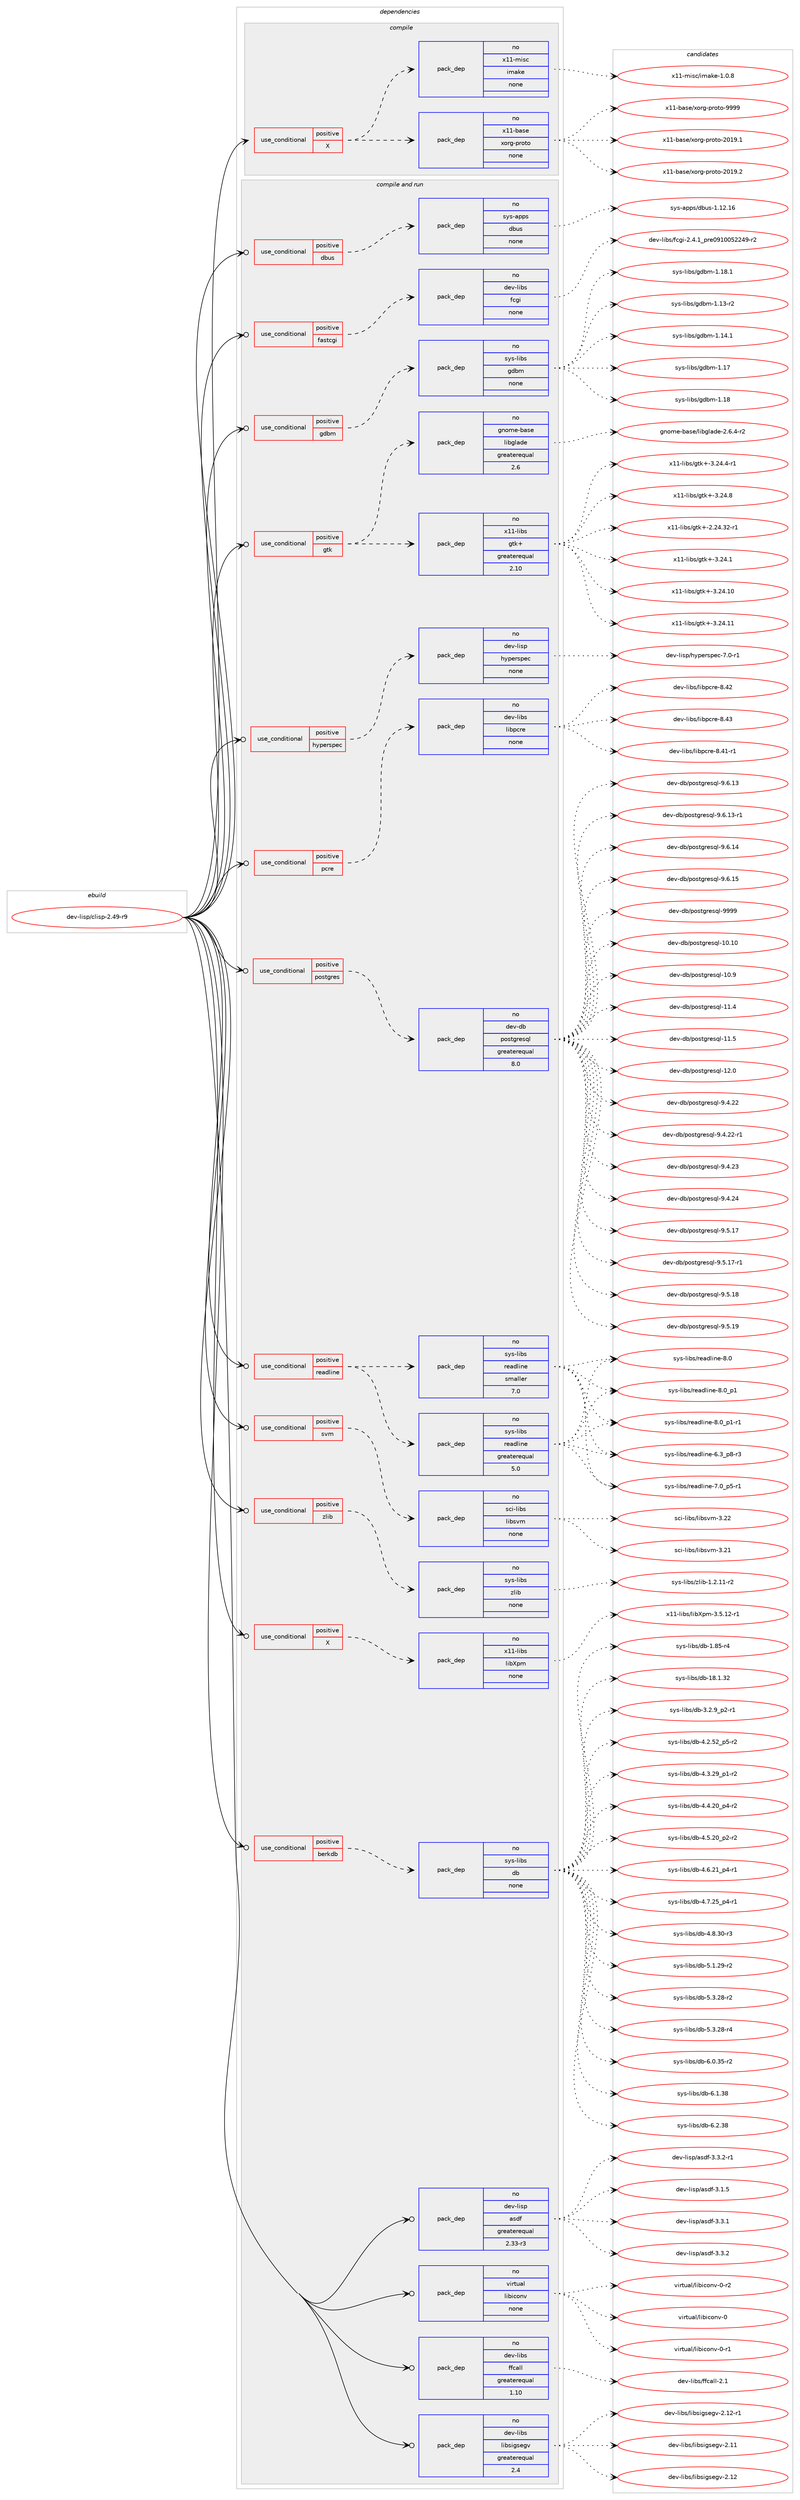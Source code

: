 digraph prolog {

# *************
# Graph options
# *************

newrank=true;
concentrate=true;
compound=true;
graph [rankdir=LR,fontname=Helvetica,fontsize=10,ranksep=1.5];#, ranksep=2.5, nodesep=0.2];
edge  [arrowhead=vee];
node  [fontname=Helvetica,fontsize=10];

# **********
# The ebuild
# **********

subgraph cluster_leftcol {
color=gray;
rank=same;
label=<<i>ebuild</i>>;
id [label="dev-lisp/clisp-2.49-r9", color=red, width=4, href="../dev-lisp/clisp-2.49-r9.svg"];
}

# ****************
# The dependencies
# ****************

subgraph cluster_midcol {
color=gray;
label=<<i>dependencies</i>>;
subgraph cluster_compile {
fillcolor="#eeeeee";
style=filled;
label=<<i>compile</i>>;
subgraph cond132875 {
dependency570055 [label=<<TABLE BORDER="0" CELLBORDER="1" CELLSPACING="0" CELLPADDING="4"><TR><TD ROWSPAN="3" CELLPADDING="10">use_conditional</TD></TR><TR><TD>positive</TD></TR><TR><TD>X</TD></TR></TABLE>>, shape=none, color=red];
subgraph pack425568 {
dependency570056 [label=<<TABLE BORDER="0" CELLBORDER="1" CELLSPACING="0" CELLPADDING="4" WIDTH="220"><TR><TD ROWSPAN="6" CELLPADDING="30">pack_dep</TD></TR><TR><TD WIDTH="110">no</TD></TR><TR><TD>x11-base</TD></TR><TR><TD>xorg-proto</TD></TR><TR><TD>none</TD></TR><TR><TD></TD></TR></TABLE>>, shape=none, color=blue];
}
dependency570055:e -> dependency570056:w [weight=20,style="dashed",arrowhead="vee"];
subgraph pack425569 {
dependency570057 [label=<<TABLE BORDER="0" CELLBORDER="1" CELLSPACING="0" CELLPADDING="4" WIDTH="220"><TR><TD ROWSPAN="6" CELLPADDING="30">pack_dep</TD></TR><TR><TD WIDTH="110">no</TD></TR><TR><TD>x11-misc</TD></TR><TR><TD>imake</TD></TR><TR><TD>none</TD></TR><TR><TD></TD></TR></TABLE>>, shape=none, color=blue];
}
dependency570055:e -> dependency570057:w [weight=20,style="dashed",arrowhead="vee"];
}
id:e -> dependency570055:w [weight=20,style="solid",arrowhead="vee"];
}
subgraph cluster_compileandrun {
fillcolor="#eeeeee";
style=filled;
label=<<i>compile and run</i>>;
subgraph cond132876 {
dependency570058 [label=<<TABLE BORDER="0" CELLBORDER="1" CELLSPACING="0" CELLPADDING="4"><TR><TD ROWSPAN="3" CELLPADDING="10">use_conditional</TD></TR><TR><TD>positive</TD></TR><TR><TD>X</TD></TR></TABLE>>, shape=none, color=red];
subgraph pack425570 {
dependency570059 [label=<<TABLE BORDER="0" CELLBORDER="1" CELLSPACING="0" CELLPADDING="4" WIDTH="220"><TR><TD ROWSPAN="6" CELLPADDING="30">pack_dep</TD></TR><TR><TD WIDTH="110">no</TD></TR><TR><TD>x11-libs</TD></TR><TR><TD>libXpm</TD></TR><TR><TD>none</TD></TR><TR><TD></TD></TR></TABLE>>, shape=none, color=blue];
}
dependency570058:e -> dependency570059:w [weight=20,style="dashed",arrowhead="vee"];
}
id:e -> dependency570058:w [weight=20,style="solid",arrowhead="odotvee"];
subgraph cond132877 {
dependency570060 [label=<<TABLE BORDER="0" CELLBORDER="1" CELLSPACING="0" CELLPADDING="4"><TR><TD ROWSPAN="3" CELLPADDING="10">use_conditional</TD></TR><TR><TD>positive</TD></TR><TR><TD>berkdb</TD></TR></TABLE>>, shape=none, color=red];
subgraph pack425571 {
dependency570061 [label=<<TABLE BORDER="0" CELLBORDER="1" CELLSPACING="0" CELLPADDING="4" WIDTH="220"><TR><TD ROWSPAN="6" CELLPADDING="30">pack_dep</TD></TR><TR><TD WIDTH="110">no</TD></TR><TR><TD>sys-libs</TD></TR><TR><TD>db</TD></TR><TR><TD>none</TD></TR><TR><TD></TD></TR></TABLE>>, shape=none, color=blue];
}
dependency570060:e -> dependency570061:w [weight=20,style="dashed",arrowhead="vee"];
}
id:e -> dependency570060:w [weight=20,style="solid",arrowhead="odotvee"];
subgraph cond132878 {
dependency570062 [label=<<TABLE BORDER="0" CELLBORDER="1" CELLSPACING="0" CELLPADDING="4"><TR><TD ROWSPAN="3" CELLPADDING="10">use_conditional</TD></TR><TR><TD>positive</TD></TR><TR><TD>dbus</TD></TR></TABLE>>, shape=none, color=red];
subgraph pack425572 {
dependency570063 [label=<<TABLE BORDER="0" CELLBORDER="1" CELLSPACING="0" CELLPADDING="4" WIDTH="220"><TR><TD ROWSPAN="6" CELLPADDING="30">pack_dep</TD></TR><TR><TD WIDTH="110">no</TD></TR><TR><TD>sys-apps</TD></TR><TR><TD>dbus</TD></TR><TR><TD>none</TD></TR><TR><TD></TD></TR></TABLE>>, shape=none, color=blue];
}
dependency570062:e -> dependency570063:w [weight=20,style="dashed",arrowhead="vee"];
}
id:e -> dependency570062:w [weight=20,style="solid",arrowhead="odotvee"];
subgraph cond132879 {
dependency570064 [label=<<TABLE BORDER="0" CELLBORDER="1" CELLSPACING="0" CELLPADDING="4"><TR><TD ROWSPAN="3" CELLPADDING="10">use_conditional</TD></TR><TR><TD>positive</TD></TR><TR><TD>fastcgi</TD></TR></TABLE>>, shape=none, color=red];
subgraph pack425573 {
dependency570065 [label=<<TABLE BORDER="0" CELLBORDER="1" CELLSPACING="0" CELLPADDING="4" WIDTH="220"><TR><TD ROWSPAN="6" CELLPADDING="30">pack_dep</TD></TR><TR><TD WIDTH="110">no</TD></TR><TR><TD>dev-libs</TD></TR><TR><TD>fcgi</TD></TR><TR><TD>none</TD></TR><TR><TD></TD></TR></TABLE>>, shape=none, color=blue];
}
dependency570064:e -> dependency570065:w [weight=20,style="dashed",arrowhead="vee"];
}
id:e -> dependency570064:w [weight=20,style="solid",arrowhead="odotvee"];
subgraph cond132880 {
dependency570066 [label=<<TABLE BORDER="0" CELLBORDER="1" CELLSPACING="0" CELLPADDING="4"><TR><TD ROWSPAN="3" CELLPADDING="10">use_conditional</TD></TR><TR><TD>positive</TD></TR><TR><TD>gdbm</TD></TR></TABLE>>, shape=none, color=red];
subgraph pack425574 {
dependency570067 [label=<<TABLE BORDER="0" CELLBORDER="1" CELLSPACING="0" CELLPADDING="4" WIDTH="220"><TR><TD ROWSPAN="6" CELLPADDING="30">pack_dep</TD></TR><TR><TD WIDTH="110">no</TD></TR><TR><TD>sys-libs</TD></TR><TR><TD>gdbm</TD></TR><TR><TD>none</TD></TR><TR><TD></TD></TR></TABLE>>, shape=none, color=blue];
}
dependency570066:e -> dependency570067:w [weight=20,style="dashed",arrowhead="vee"];
}
id:e -> dependency570066:w [weight=20,style="solid",arrowhead="odotvee"];
subgraph cond132881 {
dependency570068 [label=<<TABLE BORDER="0" CELLBORDER="1" CELLSPACING="0" CELLPADDING="4"><TR><TD ROWSPAN="3" CELLPADDING="10">use_conditional</TD></TR><TR><TD>positive</TD></TR><TR><TD>gtk</TD></TR></TABLE>>, shape=none, color=red];
subgraph pack425575 {
dependency570069 [label=<<TABLE BORDER="0" CELLBORDER="1" CELLSPACING="0" CELLPADDING="4" WIDTH="220"><TR><TD ROWSPAN="6" CELLPADDING="30">pack_dep</TD></TR><TR><TD WIDTH="110">no</TD></TR><TR><TD>x11-libs</TD></TR><TR><TD>gtk+</TD></TR><TR><TD>greaterequal</TD></TR><TR><TD>2.10</TD></TR></TABLE>>, shape=none, color=blue];
}
dependency570068:e -> dependency570069:w [weight=20,style="dashed",arrowhead="vee"];
subgraph pack425576 {
dependency570070 [label=<<TABLE BORDER="0" CELLBORDER="1" CELLSPACING="0" CELLPADDING="4" WIDTH="220"><TR><TD ROWSPAN="6" CELLPADDING="30">pack_dep</TD></TR><TR><TD WIDTH="110">no</TD></TR><TR><TD>gnome-base</TD></TR><TR><TD>libglade</TD></TR><TR><TD>greaterequal</TD></TR><TR><TD>2.6</TD></TR></TABLE>>, shape=none, color=blue];
}
dependency570068:e -> dependency570070:w [weight=20,style="dashed",arrowhead="vee"];
}
id:e -> dependency570068:w [weight=20,style="solid",arrowhead="odotvee"];
subgraph cond132882 {
dependency570071 [label=<<TABLE BORDER="0" CELLBORDER="1" CELLSPACING="0" CELLPADDING="4"><TR><TD ROWSPAN="3" CELLPADDING="10">use_conditional</TD></TR><TR><TD>positive</TD></TR><TR><TD>hyperspec</TD></TR></TABLE>>, shape=none, color=red];
subgraph pack425577 {
dependency570072 [label=<<TABLE BORDER="0" CELLBORDER="1" CELLSPACING="0" CELLPADDING="4" WIDTH="220"><TR><TD ROWSPAN="6" CELLPADDING="30">pack_dep</TD></TR><TR><TD WIDTH="110">no</TD></TR><TR><TD>dev-lisp</TD></TR><TR><TD>hyperspec</TD></TR><TR><TD>none</TD></TR><TR><TD></TD></TR></TABLE>>, shape=none, color=blue];
}
dependency570071:e -> dependency570072:w [weight=20,style="dashed",arrowhead="vee"];
}
id:e -> dependency570071:w [weight=20,style="solid",arrowhead="odotvee"];
subgraph cond132883 {
dependency570073 [label=<<TABLE BORDER="0" CELLBORDER="1" CELLSPACING="0" CELLPADDING="4"><TR><TD ROWSPAN="3" CELLPADDING="10">use_conditional</TD></TR><TR><TD>positive</TD></TR><TR><TD>pcre</TD></TR></TABLE>>, shape=none, color=red];
subgraph pack425578 {
dependency570074 [label=<<TABLE BORDER="0" CELLBORDER="1" CELLSPACING="0" CELLPADDING="4" WIDTH="220"><TR><TD ROWSPAN="6" CELLPADDING="30">pack_dep</TD></TR><TR><TD WIDTH="110">no</TD></TR><TR><TD>dev-libs</TD></TR><TR><TD>libpcre</TD></TR><TR><TD>none</TD></TR><TR><TD></TD></TR></TABLE>>, shape=none, color=blue];
}
dependency570073:e -> dependency570074:w [weight=20,style="dashed",arrowhead="vee"];
}
id:e -> dependency570073:w [weight=20,style="solid",arrowhead="odotvee"];
subgraph cond132884 {
dependency570075 [label=<<TABLE BORDER="0" CELLBORDER="1" CELLSPACING="0" CELLPADDING="4"><TR><TD ROWSPAN="3" CELLPADDING="10">use_conditional</TD></TR><TR><TD>positive</TD></TR><TR><TD>postgres</TD></TR></TABLE>>, shape=none, color=red];
subgraph pack425579 {
dependency570076 [label=<<TABLE BORDER="0" CELLBORDER="1" CELLSPACING="0" CELLPADDING="4" WIDTH="220"><TR><TD ROWSPAN="6" CELLPADDING="30">pack_dep</TD></TR><TR><TD WIDTH="110">no</TD></TR><TR><TD>dev-db</TD></TR><TR><TD>postgresql</TD></TR><TR><TD>greaterequal</TD></TR><TR><TD>8.0</TD></TR></TABLE>>, shape=none, color=blue];
}
dependency570075:e -> dependency570076:w [weight=20,style="dashed",arrowhead="vee"];
}
id:e -> dependency570075:w [weight=20,style="solid",arrowhead="odotvee"];
subgraph cond132885 {
dependency570077 [label=<<TABLE BORDER="0" CELLBORDER="1" CELLSPACING="0" CELLPADDING="4"><TR><TD ROWSPAN="3" CELLPADDING="10">use_conditional</TD></TR><TR><TD>positive</TD></TR><TR><TD>readline</TD></TR></TABLE>>, shape=none, color=red];
subgraph pack425580 {
dependency570078 [label=<<TABLE BORDER="0" CELLBORDER="1" CELLSPACING="0" CELLPADDING="4" WIDTH="220"><TR><TD ROWSPAN="6" CELLPADDING="30">pack_dep</TD></TR><TR><TD WIDTH="110">no</TD></TR><TR><TD>sys-libs</TD></TR><TR><TD>readline</TD></TR><TR><TD>greaterequal</TD></TR><TR><TD>5.0</TD></TR></TABLE>>, shape=none, color=blue];
}
dependency570077:e -> dependency570078:w [weight=20,style="dashed",arrowhead="vee"];
subgraph pack425581 {
dependency570079 [label=<<TABLE BORDER="0" CELLBORDER="1" CELLSPACING="0" CELLPADDING="4" WIDTH="220"><TR><TD ROWSPAN="6" CELLPADDING="30">pack_dep</TD></TR><TR><TD WIDTH="110">no</TD></TR><TR><TD>sys-libs</TD></TR><TR><TD>readline</TD></TR><TR><TD>smaller</TD></TR><TR><TD>7.0</TD></TR></TABLE>>, shape=none, color=blue];
}
dependency570077:e -> dependency570079:w [weight=20,style="dashed",arrowhead="vee"];
}
id:e -> dependency570077:w [weight=20,style="solid",arrowhead="odotvee"];
subgraph cond132886 {
dependency570080 [label=<<TABLE BORDER="0" CELLBORDER="1" CELLSPACING="0" CELLPADDING="4"><TR><TD ROWSPAN="3" CELLPADDING="10">use_conditional</TD></TR><TR><TD>positive</TD></TR><TR><TD>svm</TD></TR></TABLE>>, shape=none, color=red];
subgraph pack425582 {
dependency570081 [label=<<TABLE BORDER="0" CELLBORDER="1" CELLSPACING="0" CELLPADDING="4" WIDTH="220"><TR><TD ROWSPAN="6" CELLPADDING="30">pack_dep</TD></TR><TR><TD WIDTH="110">no</TD></TR><TR><TD>sci-libs</TD></TR><TR><TD>libsvm</TD></TR><TR><TD>none</TD></TR><TR><TD></TD></TR></TABLE>>, shape=none, color=blue];
}
dependency570080:e -> dependency570081:w [weight=20,style="dashed",arrowhead="vee"];
}
id:e -> dependency570080:w [weight=20,style="solid",arrowhead="odotvee"];
subgraph cond132887 {
dependency570082 [label=<<TABLE BORDER="0" CELLBORDER="1" CELLSPACING="0" CELLPADDING="4"><TR><TD ROWSPAN="3" CELLPADDING="10">use_conditional</TD></TR><TR><TD>positive</TD></TR><TR><TD>zlib</TD></TR></TABLE>>, shape=none, color=red];
subgraph pack425583 {
dependency570083 [label=<<TABLE BORDER="0" CELLBORDER="1" CELLSPACING="0" CELLPADDING="4" WIDTH="220"><TR><TD ROWSPAN="6" CELLPADDING="30">pack_dep</TD></TR><TR><TD WIDTH="110">no</TD></TR><TR><TD>sys-libs</TD></TR><TR><TD>zlib</TD></TR><TR><TD>none</TD></TR><TR><TD></TD></TR></TABLE>>, shape=none, color=blue];
}
dependency570082:e -> dependency570083:w [weight=20,style="dashed",arrowhead="vee"];
}
id:e -> dependency570082:w [weight=20,style="solid",arrowhead="odotvee"];
subgraph pack425584 {
dependency570084 [label=<<TABLE BORDER="0" CELLBORDER="1" CELLSPACING="0" CELLPADDING="4" WIDTH="220"><TR><TD ROWSPAN="6" CELLPADDING="30">pack_dep</TD></TR><TR><TD WIDTH="110">no</TD></TR><TR><TD>dev-libs</TD></TR><TR><TD>ffcall</TD></TR><TR><TD>greaterequal</TD></TR><TR><TD>1.10</TD></TR></TABLE>>, shape=none, color=blue];
}
id:e -> dependency570084:w [weight=20,style="solid",arrowhead="odotvee"];
subgraph pack425585 {
dependency570085 [label=<<TABLE BORDER="0" CELLBORDER="1" CELLSPACING="0" CELLPADDING="4" WIDTH="220"><TR><TD ROWSPAN="6" CELLPADDING="30">pack_dep</TD></TR><TR><TD WIDTH="110">no</TD></TR><TR><TD>dev-libs</TD></TR><TR><TD>libsigsegv</TD></TR><TR><TD>greaterequal</TD></TR><TR><TD>2.4</TD></TR></TABLE>>, shape=none, color=blue];
}
id:e -> dependency570085:w [weight=20,style="solid",arrowhead="odotvee"];
subgraph pack425586 {
dependency570086 [label=<<TABLE BORDER="0" CELLBORDER="1" CELLSPACING="0" CELLPADDING="4" WIDTH="220"><TR><TD ROWSPAN="6" CELLPADDING="30">pack_dep</TD></TR><TR><TD WIDTH="110">no</TD></TR><TR><TD>dev-lisp</TD></TR><TR><TD>asdf</TD></TR><TR><TD>greaterequal</TD></TR><TR><TD>2.33-r3</TD></TR></TABLE>>, shape=none, color=blue];
}
id:e -> dependency570086:w [weight=20,style="solid",arrowhead="odotvee"];
subgraph pack425587 {
dependency570087 [label=<<TABLE BORDER="0" CELLBORDER="1" CELLSPACING="0" CELLPADDING="4" WIDTH="220"><TR><TD ROWSPAN="6" CELLPADDING="30">pack_dep</TD></TR><TR><TD WIDTH="110">no</TD></TR><TR><TD>virtual</TD></TR><TR><TD>libiconv</TD></TR><TR><TD>none</TD></TR><TR><TD></TD></TR></TABLE>>, shape=none, color=blue];
}
id:e -> dependency570087:w [weight=20,style="solid",arrowhead="odotvee"];
}
subgraph cluster_run {
fillcolor="#eeeeee";
style=filled;
label=<<i>run</i>>;
}
}

# **************
# The candidates
# **************

subgraph cluster_choices {
rank=same;
color=gray;
label=<<i>candidates</i>>;

subgraph choice425568 {
color=black;
nodesep=1;
choice1204949459897115101471201111141034511211411111611145504849574649 [label="x11-base/xorg-proto-2019.1", color=red, width=4,href="../x11-base/xorg-proto-2019.1.svg"];
choice1204949459897115101471201111141034511211411111611145504849574650 [label="x11-base/xorg-proto-2019.2", color=red, width=4,href="../x11-base/xorg-proto-2019.2.svg"];
choice120494945989711510147120111114103451121141111161114557575757 [label="x11-base/xorg-proto-9999", color=red, width=4,href="../x11-base/xorg-proto-9999.svg"];
dependency570056:e -> choice1204949459897115101471201111141034511211411111611145504849574649:w [style=dotted,weight="100"];
dependency570056:e -> choice1204949459897115101471201111141034511211411111611145504849574650:w [style=dotted,weight="100"];
dependency570056:e -> choice120494945989711510147120111114103451121141111161114557575757:w [style=dotted,weight="100"];
}
subgraph choice425569 {
color=black;
nodesep=1;
choice120494945109105115994710510997107101454946484656 [label="x11-misc/imake-1.0.8", color=red, width=4,href="../x11-misc/imake-1.0.8.svg"];
dependency570057:e -> choice120494945109105115994710510997107101454946484656:w [style=dotted,weight="100"];
}
subgraph choice425570 {
color=black;
nodesep=1;
choice12049494510810598115471081059888112109455146534649504511449 [label="x11-libs/libXpm-3.5.12-r1", color=red, width=4,href="../x11-libs/libXpm-3.5.12-r1.svg"];
dependency570059:e -> choice12049494510810598115471081059888112109455146534649504511449:w [style=dotted,weight="100"];
}
subgraph choice425571 {
color=black;
nodesep=1;
choice1151211154510810598115471009845494656534511452 [label="sys-libs/db-1.85-r4", color=red, width=4,href="../sys-libs/db-1.85-r4.svg"];
choice115121115451081059811547100984549564649465150 [label="sys-libs/db-18.1.32", color=red, width=4,href="../sys-libs/db-18.1.32.svg"];
choice1151211154510810598115471009845514650465795112504511449 [label="sys-libs/db-3.2.9_p2-r1", color=red, width=4,href="../sys-libs/db-3.2.9_p2-r1.svg"];
choice115121115451081059811547100984552465046535095112534511450 [label="sys-libs/db-4.2.52_p5-r2", color=red, width=4,href="../sys-libs/db-4.2.52_p5-r2.svg"];
choice115121115451081059811547100984552465146505795112494511450 [label="sys-libs/db-4.3.29_p1-r2", color=red, width=4,href="../sys-libs/db-4.3.29_p1-r2.svg"];
choice115121115451081059811547100984552465246504895112524511450 [label="sys-libs/db-4.4.20_p4-r2", color=red, width=4,href="../sys-libs/db-4.4.20_p4-r2.svg"];
choice115121115451081059811547100984552465346504895112504511450 [label="sys-libs/db-4.5.20_p2-r2", color=red, width=4,href="../sys-libs/db-4.5.20_p2-r2.svg"];
choice115121115451081059811547100984552465446504995112524511449 [label="sys-libs/db-4.6.21_p4-r1", color=red, width=4,href="../sys-libs/db-4.6.21_p4-r1.svg"];
choice115121115451081059811547100984552465546505395112524511449 [label="sys-libs/db-4.7.25_p4-r1", color=red, width=4,href="../sys-libs/db-4.7.25_p4-r1.svg"];
choice11512111545108105981154710098455246564651484511451 [label="sys-libs/db-4.8.30-r3", color=red, width=4,href="../sys-libs/db-4.8.30-r3.svg"];
choice11512111545108105981154710098455346494650574511450 [label="sys-libs/db-5.1.29-r2", color=red, width=4,href="../sys-libs/db-5.1.29-r2.svg"];
choice11512111545108105981154710098455346514650564511450 [label="sys-libs/db-5.3.28-r2", color=red, width=4,href="../sys-libs/db-5.3.28-r2.svg"];
choice11512111545108105981154710098455346514650564511452 [label="sys-libs/db-5.3.28-r4", color=red, width=4,href="../sys-libs/db-5.3.28-r4.svg"];
choice11512111545108105981154710098455446484651534511450 [label="sys-libs/db-6.0.35-r2", color=red, width=4,href="../sys-libs/db-6.0.35-r2.svg"];
choice1151211154510810598115471009845544649465156 [label="sys-libs/db-6.1.38", color=red, width=4,href="../sys-libs/db-6.1.38.svg"];
choice1151211154510810598115471009845544650465156 [label="sys-libs/db-6.2.38", color=red, width=4,href="../sys-libs/db-6.2.38.svg"];
dependency570061:e -> choice1151211154510810598115471009845494656534511452:w [style=dotted,weight="100"];
dependency570061:e -> choice115121115451081059811547100984549564649465150:w [style=dotted,weight="100"];
dependency570061:e -> choice1151211154510810598115471009845514650465795112504511449:w [style=dotted,weight="100"];
dependency570061:e -> choice115121115451081059811547100984552465046535095112534511450:w [style=dotted,weight="100"];
dependency570061:e -> choice115121115451081059811547100984552465146505795112494511450:w [style=dotted,weight="100"];
dependency570061:e -> choice115121115451081059811547100984552465246504895112524511450:w [style=dotted,weight="100"];
dependency570061:e -> choice115121115451081059811547100984552465346504895112504511450:w [style=dotted,weight="100"];
dependency570061:e -> choice115121115451081059811547100984552465446504995112524511449:w [style=dotted,weight="100"];
dependency570061:e -> choice115121115451081059811547100984552465546505395112524511449:w [style=dotted,weight="100"];
dependency570061:e -> choice11512111545108105981154710098455246564651484511451:w [style=dotted,weight="100"];
dependency570061:e -> choice11512111545108105981154710098455346494650574511450:w [style=dotted,weight="100"];
dependency570061:e -> choice11512111545108105981154710098455346514650564511450:w [style=dotted,weight="100"];
dependency570061:e -> choice11512111545108105981154710098455346514650564511452:w [style=dotted,weight="100"];
dependency570061:e -> choice11512111545108105981154710098455446484651534511450:w [style=dotted,weight="100"];
dependency570061:e -> choice1151211154510810598115471009845544649465156:w [style=dotted,weight="100"];
dependency570061:e -> choice1151211154510810598115471009845544650465156:w [style=dotted,weight="100"];
}
subgraph choice425572 {
color=black;
nodesep=1;
choice115121115459711211211547100981171154549464950464954 [label="sys-apps/dbus-1.12.16", color=red, width=4,href="../sys-apps/dbus-1.12.16.svg"];
dependency570063:e -> choice115121115459711211211547100981171154549464950464954:w [style=dotted,weight="100"];
}
subgraph choice425573 {
color=black;
nodesep=1;
choice1001011184510810598115471029910310545504652464995112114101485749484853505052574511450 [label="dev-libs/fcgi-2.4.1_pre0910052249-r2", color=red, width=4,href="../dev-libs/fcgi-2.4.1_pre0910052249-r2.svg"];
dependency570065:e -> choice1001011184510810598115471029910310545504652464995112114101485749484853505052574511450:w [style=dotted,weight="100"];
}
subgraph choice425574 {
color=black;
nodesep=1;
choice1151211154510810598115471031009810945494649514511450 [label="sys-libs/gdbm-1.13-r2", color=red, width=4,href="../sys-libs/gdbm-1.13-r2.svg"];
choice1151211154510810598115471031009810945494649524649 [label="sys-libs/gdbm-1.14.1", color=red, width=4,href="../sys-libs/gdbm-1.14.1.svg"];
choice115121115451081059811547103100981094549464955 [label="sys-libs/gdbm-1.17", color=red, width=4,href="../sys-libs/gdbm-1.17.svg"];
choice115121115451081059811547103100981094549464956 [label="sys-libs/gdbm-1.18", color=red, width=4,href="../sys-libs/gdbm-1.18.svg"];
choice1151211154510810598115471031009810945494649564649 [label="sys-libs/gdbm-1.18.1", color=red, width=4,href="../sys-libs/gdbm-1.18.1.svg"];
dependency570067:e -> choice1151211154510810598115471031009810945494649514511450:w [style=dotted,weight="100"];
dependency570067:e -> choice1151211154510810598115471031009810945494649524649:w [style=dotted,weight="100"];
dependency570067:e -> choice115121115451081059811547103100981094549464955:w [style=dotted,weight="100"];
dependency570067:e -> choice115121115451081059811547103100981094549464956:w [style=dotted,weight="100"];
dependency570067:e -> choice1151211154510810598115471031009810945494649564649:w [style=dotted,weight="100"];
}
subgraph choice425575 {
color=black;
nodesep=1;
choice12049494510810598115471031161074345504650524651504511449 [label="x11-libs/gtk+-2.24.32-r1", color=red, width=4,href="../x11-libs/gtk+-2.24.32-r1.svg"];
choice12049494510810598115471031161074345514650524649 [label="x11-libs/gtk+-3.24.1", color=red, width=4,href="../x11-libs/gtk+-3.24.1.svg"];
choice1204949451081059811547103116107434551465052464948 [label="x11-libs/gtk+-3.24.10", color=red, width=4,href="../x11-libs/gtk+-3.24.10.svg"];
choice1204949451081059811547103116107434551465052464949 [label="x11-libs/gtk+-3.24.11", color=red, width=4,href="../x11-libs/gtk+-3.24.11.svg"];
choice120494945108105981154710311610743455146505246524511449 [label="x11-libs/gtk+-3.24.4-r1", color=red, width=4,href="../x11-libs/gtk+-3.24.4-r1.svg"];
choice12049494510810598115471031161074345514650524656 [label="x11-libs/gtk+-3.24.8", color=red, width=4,href="../x11-libs/gtk+-3.24.8.svg"];
dependency570069:e -> choice12049494510810598115471031161074345504650524651504511449:w [style=dotted,weight="100"];
dependency570069:e -> choice12049494510810598115471031161074345514650524649:w [style=dotted,weight="100"];
dependency570069:e -> choice1204949451081059811547103116107434551465052464948:w [style=dotted,weight="100"];
dependency570069:e -> choice1204949451081059811547103116107434551465052464949:w [style=dotted,weight="100"];
dependency570069:e -> choice120494945108105981154710311610743455146505246524511449:w [style=dotted,weight="100"];
dependency570069:e -> choice12049494510810598115471031161074345514650524656:w [style=dotted,weight="100"];
}
subgraph choice425576 {
color=black;
nodesep=1;
choice1031101111091014598971151014710810598103108971001014550465446524511450 [label="gnome-base/libglade-2.6.4-r2", color=red, width=4,href="../gnome-base/libglade-2.6.4-r2.svg"];
dependency570070:e -> choice1031101111091014598971151014710810598103108971001014550465446524511450:w [style=dotted,weight="100"];
}
subgraph choice425577 {
color=black;
nodesep=1;
choice100101118451081051151124710412111210111411511210199455546484511449 [label="dev-lisp/hyperspec-7.0-r1", color=red, width=4,href="../dev-lisp/hyperspec-7.0-r1.svg"];
dependency570072:e -> choice100101118451081051151124710412111210111411511210199455546484511449:w [style=dotted,weight="100"];
}
subgraph choice425578 {
color=black;
nodesep=1;
choice100101118451081059811547108105981129911410145564652494511449 [label="dev-libs/libpcre-8.41-r1", color=red, width=4,href="../dev-libs/libpcre-8.41-r1.svg"];
choice10010111845108105981154710810598112991141014556465250 [label="dev-libs/libpcre-8.42", color=red, width=4,href="../dev-libs/libpcre-8.42.svg"];
choice10010111845108105981154710810598112991141014556465251 [label="dev-libs/libpcre-8.43", color=red, width=4,href="../dev-libs/libpcre-8.43.svg"];
dependency570074:e -> choice100101118451081059811547108105981129911410145564652494511449:w [style=dotted,weight="100"];
dependency570074:e -> choice10010111845108105981154710810598112991141014556465250:w [style=dotted,weight="100"];
dependency570074:e -> choice10010111845108105981154710810598112991141014556465251:w [style=dotted,weight="100"];
}
subgraph choice425579 {
color=black;
nodesep=1;
choice100101118451009847112111115116103114101115113108454948464948 [label="dev-db/postgresql-10.10", color=red, width=4,href="../dev-db/postgresql-10.10.svg"];
choice1001011184510098471121111151161031141011151131084549484657 [label="dev-db/postgresql-10.9", color=red, width=4,href="../dev-db/postgresql-10.9.svg"];
choice1001011184510098471121111151161031141011151131084549494652 [label="dev-db/postgresql-11.4", color=red, width=4,href="../dev-db/postgresql-11.4.svg"];
choice1001011184510098471121111151161031141011151131084549494653 [label="dev-db/postgresql-11.5", color=red, width=4,href="../dev-db/postgresql-11.5.svg"];
choice1001011184510098471121111151161031141011151131084549504648 [label="dev-db/postgresql-12.0", color=red, width=4,href="../dev-db/postgresql-12.0.svg"];
choice10010111845100984711211111511610311410111511310845574652465050 [label="dev-db/postgresql-9.4.22", color=red, width=4,href="../dev-db/postgresql-9.4.22.svg"];
choice100101118451009847112111115116103114101115113108455746524650504511449 [label="dev-db/postgresql-9.4.22-r1", color=red, width=4,href="../dev-db/postgresql-9.4.22-r1.svg"];
choice10010111845100984711211111511610311410111511310845574652465051 [label="dev-db/postgresql-9.4.23", color=red, width=4,href="../dev-db/postgresql-9.4.23.svg"];
choice10010111845100984711211111511610311410111511310845574652465052 [label="dev-db/postgresql-9.4.24", color=red, width=4,href="../dev-db/postgresql-9.4.24.svg"];
choice10010111845100984711211111511610311410111511310845574653464955 [label="dev-db/postgresql-9.5.17", color=red, width=4,href="../dev-db/postgresql-9.5.17.svg"];
choice100101118451009847112111115116103114101115113108455746534649554511449 [label="dev-db/postgresql-9.5.17-r1", color=red, width=4,href="../dev-db/postgresql-9.5.17-r1.svg"];
choice10010111845100984711211111511610311410111511310845574653464956 [label="dev-db/postgresql-9.5.18", color=red, width=4,href="../dev-db/postgresql-9.5.18.svg"];
choice10010111845100984711211111511610311410111511310845574653464957 [label="dev-db/postgresql-9.5.19", color=red, width=4,href="../dev-db/postgresql-9.5.19.svg"];
choice10010111845100984711211111511610311410111511310845574654464951 [label="dev-db/postgresql-9.6.13", color=red, width=4,href="../dev-db/postgresql-9.6.13.svg"];
choice100101118451009847112111115116103114101115113108455746544649514511449 [label="dev-db/postgresql-9.6.13-r1", color=red, width=4,href="../dev-db/postgresql-9.6.13-r1.svg"];
choice10010111845100984711211111511610311410111511310845574654464952 [label="dev-db/postgresql-9.6.14", color=red, width=4,href="../dev-db/postgresql-9.6.14.svg"];
choice10010111845100984711211111511610311410111511310845574654464953 [label="dev-db/postgresql-9.6.15", color=red, width=4,href="../dev-db/postgresql-9.6.15.svg"];
choice1001011184510098471121111151161031141011151131084557575757 [label="dev-db/postgresql-9999", color=red, width=4,href="../dev-db/postgresql-9999.svg"];
dependency570076:e -> choice100101118451009847112111115116103114101115113108454948464948:w [style=dotted,weight="100"];
dependency570076:e -> choice1001011184510098471121111151161031141011151131084549484657:w [style=dotted,weight="100"];
dependency570076:e -> choice1001011184510098471121111151161031141011151131084549494652:w [style=dotted,weight="100"];
dependency570076:e -> choice1001011184510098471121111151161031141011151131084549494653:w [style=dotted,weight="100"];
dependency570076:e -> choice1001011184510098471121111151161031141011151131084549504648:w [style=dotted,weight="100"];
dependency570076:e -> choice10010111845100984711211111511610311410111511310845574652465050:w [style=dotted,weight="100"];
dependency570076:e -> choice100101118451009847112111115116103114101115113108455746524650504511449:w [style=dotted,weight="100"];
dependency570076:e -> choice10010111845100984711211111511610311410111511310845574652465051:w [style=dotted,weight="100"];
dependency570076:e -> choice10010111845100984711211111511610311410111511310845574652465052:w [style=dotted,weight="100"];
dependency570076:e -> choice10010111845100984711211111511610311410111511310845574653464955:w [style=dotted,weight="100"];
dependency570076:e -> choice100101118451009847112111115116103114101115113108455746534649554511449:w [style=dotted,weight="100"];
dependency570076:e -> choice10010111845100984711211111511610311410111511310845574653464956:w [style=dotted,weight="100"];
dependency570076:e -> choice10010111845100984711211111511610311410111511310845574653464957:w [style=dotted,weight="100"];
dependency570076:e -> choice10010111845100984711211111511610311410111511310845574654464951:w [style=dotted,weight="100"];
dependency570076:e -> choice100101118451009847112111115116103114101115113108455746544649514511449:w [style=dotted,weight="100"];
dependency570076:e -> choice10010111845100984711211111511610311410111511310845574654464952:w [style=dotted,weight="100"];
dependency570076:e -> choice10010111845100984711211111511610311410111511310845574654464953:w [style=dotted,weight="100"];
dependency570076:e -> choice1001011184510098471121111151161031141011151131084557575757:w [style=dotted,weight="100"];
}
subgraph choice425580 {
color=black;
nodesep=1;
choice115121115451081059811547114101971001081051101014554465195112564511451 [label="sys-libs/readline-6.3_p8-r3", color=red, width=4,href="../sys-libs/readline-6.3_p8-r3.svg"];
choice115121115451081059811547114101971001081051101014555464895112534511449 [label="sys-libs/readline-7.0_p5-r1", color=red, width=4,href="../sys-libs/readline-7.0_p5-r1.svg"];
choice1151211154510810598115471141019710010810511010145564648 [label="sys-libs/readline-8.0", color=red, width=4,href="../sys-libs/readline-8.0.svg"];
choice11512111545108105981154711410197100108105110101455646489511249 [label="sys-libs/readline-8.0_p1", color=red, width=4,href="../sys-libs/readline-8.0_p1.svg"];
choice115121115451081059811547114101971001081051101014556464895112494511449 [label="sys-libs/readline-8.0_p1-r1", color=red, width=4,href="../sys-libs/readline-8.0_p1-r1.svg"];
dependency570078:e -> choice115121115451081059811547114101971001081051101014554465195112564511451:w [style=dotted,weight="100"];
dependency570078:e -> choice115121115451081059811547114101971001081051101014555464895112534511449:w [style=dotted,weight="100"];
dependency570078:e -> choice1151211154510810598115471141019710010810511010145564648:w [style=dotted,weight="100"];
dependency570078:e -> choice11512111545108105981154711410197100108105110101455646489511249:w [style=dotted,weight="100"];
dependency570078:e -> choice115121115451081059811547114101971001081051101014556464895112494511449:w [style=dotted,weight="100"];
}
subgraph choice425581 {
color=black;
nodesep=1;
choice115121115451081059811547114101971001081051101014554465195112564511451 [label="sys-libs/readline-6.3_p8-r3", color=red, width=4,href="../sys-libs/readline-6.3_p8-r3.svg"];
choice115121115451081059811547114101971001081051101014555464895112534511449 [label="sys-libs/readline-7.0_p5-r1", color=red, width=4,href="../sys-libs/readline-7.0_p5-r1.svg"];
choice1151211154510810598115471141019710010810511010145564648 [label="sys-libs/readline-8.0", color=red, width=4,href="../sys-libs/readline-8.0.svg"];
choice11512111545108105981154711410197100108105110101455646489511249 [label="sys-libs/readline-8.0_p1", color=red, width=4,href="../sys-libs/readline-8.0_p1.svg"];
choice115121115451081059811547114101971001081051101014556464895112494511449 [label="sys-libs/readline-8.0_p1-r1", color=red, width=4,href="../sys-libs/readline-8.0_p1-r1.svg"];
dependency570079:e -> choice115121115451081059811547114101971001081051101014554465195112564511451:w [style=dotted,weight="100"];
dependency570079:e -> choice115121115451081059811547114101971001081051101014555464895112534511449:w [style=dotted,weight="100"];
dependency570079:e -> choice1151211154510810598115471141019710010810511010145564648:w [style=dotted,weight="100"];
dependency570079:e -> choice11512111545108105981154711410197100108105110101455646489511249:w [style=dotted,weight="100"];
dependency570079:e -> choice115121115451081059811547114101971001081051101014556464895112494511449:w [style=dotted,weight="100"];
}
subgraph choice425582 {
color=black;
nodesep=1;
choice11599105451081059811547108105981151181094551465049 [label="sci-libs/libsvm-3.21", color=red, width=4,href="../sci-libs/libsvm-3.21.svg"];
choice11599105451081059811547108105981151181094551465050 [label="sci-libs/libsvm-3.22", color=red, width=4,href="../sci-libs/libsvm-3.22.svg"];
dependency570081:e -> choice11599105451081059811547108105981151181094551465049:w [style=dotted,weight="100"];
dependency570081:e -> choice11599105451081059811547108105981151181094551465050:w [style=dotted,weight="100"];
}
subgraph choice425583 {
color=black;
nodesep=1;
choice11512111545108105981154712210810598454946504649494511450 [label="sys-libs/zlib-1.2.11-r2", color=red, width=4,href="../sys-libs/zlib-1.2.11-r2.svg"];
dependency570083:e -> choice11512111545108105981154712210810598454946504649494511450:w [style=dotted,weight="100"];
}
subgraph choice425584 {
color=black;
nodesep=1;
choice100101118451081059811547102102999710810845504649 [label="dev-libs/ffcall-2.1", color=red, width=4,href="../dev-libs/ffcall-2.1.svg"];
dependency570084:e -> choice100101118451081059811547102102999710810845504649:w [style=dotted,weight="100"];
}
subgraph choice425585 {
color=black;
nodesep=1;
choice100101118451081059811547108105981151051031151011031184550464949 [label="dev-libs/libsigsegv-2.11", color=red, width=4,href="../dev-libs/libsigsegv-2.11.svg"];
choice100101118451081059811547108105981151051031151011031184550464950 [label="dev-libs/libsigsegv-2.12", color=red, width=4,href="../dev-libs/libsigsegv-2.12.svg"];
choice1001011184510810598115471081059811510510311510110311845504649504511449 [label="dev-libs/libsigsegv-2.12-r1", color=red, width=4,href="../dev-libs/libsigsegv-2.12-r1.svg"];
dependency570085:e -> choice100101118451081059811547108105981151051031151011031184550464949:w [style=dotted,weight="100"];
dependency570085:e -> choice100101118451081059811547108105981151051031151011031184550464950:w [style=dotted,weight="100"];
dependency570085:e -> choice1001011184510810598115471081059811510510311510110311845504649504511449:w [style=dotted,weight="100"];
}
subgraph choice425586 {
color=black;
nodesep=1;
choice100101118451081051151124797115100102455146494653 [label="dev-lisp/asdf-3.1.5", color=red, width=4,href="../dev-lisp/asdf-3.1.5.svg"];
choice100101118451081051151124797115100102455146514649 [label="dev-lisp/asdf-3.3.1", color=red, width=4,href="../dev-lisp/asdf-3.3.1.svg"];
choice100101118451081051151124797115100102455146514650 [label="dev-lisp/asdf-3.3.2", color=red, width=4,href="../dev-lisp/asdf-3.3.2.svg"];
choice1001011184510810511511247971151001024551465146504511449 [label="dev-lisp/asdf-3.3.2-r1", color=red, width=4,href="../dev-lisp/asdf-3.3.2-r1.svg"];
dependency570086:e -> choice100101118451081051151124797115100102455146494653:w [style=dotted,weight="100"];
dependency570086:e -> choice100101118451081051151124797115100102455146514649:w [style=dotted,weight="100"];
dependency570086:e -> choice100101118451081051151124797115100102455146514650:w [style=dotted,weight="100"];
dependency570086:e -> choice1001011184510810511511247971151001024551465146504511449:w [style=dotted,weight="100"];
}
subgraph choice425587 {
color=black;
nodesep=1;
choice118105114116117971084710810598105991111101184548 [label="virtual/libiconv-0", color=red, width=4,href="../virtual/libiconv-0.svg"];
choice1181051141161179710847108105981059911111011845484511449 [label="virtual/libiconv-0-r1", color=red, width=4,href="../virtual/libiconv-0-r1.svg"];
choice1181051141161179710847108105981059911111011845484511450 [label="virtual/libiconv-0-r2", color=red, width=4,href="../virtual/libiconv-0-r2.svg"];
dependency570087:e -> choice118105114116117971084710810598105991111101184548:w [style=dotted,weight="100"];
dependency570087:e -> choice1181051141161179710847108105981059911111011845484511449:w [style=dotted,weight="100"];
dependency570087:e -> choice1181051141161179710847108105981059911111011845484511450:w [style=dotted,weight="100"];
}
}

}
